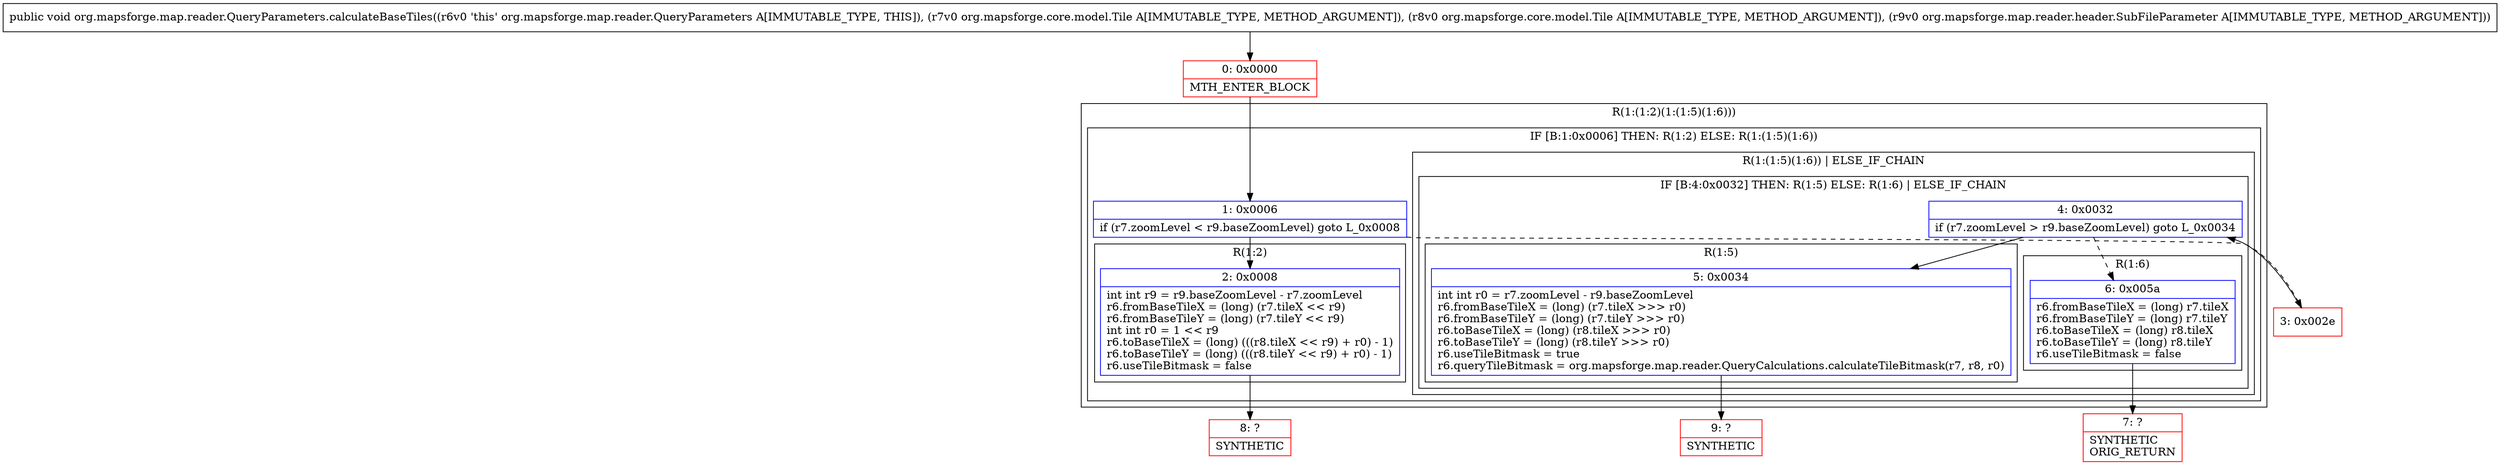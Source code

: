 digraph "CFG fororg.mapsforge.map.reader.QueryParameters.calculateBaseTiles(Lorg\/mapsforge\/core\/model\/Tile;Lorg\/mapsforge\/core\/model\/Tile;Lorg\/mapsforge\/map\/reader\/header\/SubFileParameter;)V" {
subgraph cluster_Region_576276287 {
label = "R(1:(1:2)(1:(1:5)(1:6)))";
node [shape=record,color=blue];
subgraph cluster_IfRegion_1324843808 {
label = "IF [B:1:0x0006] THEN: R(1:2) ELSE: R(1:(1:5)(1:6))";
node [shape=record,color=blue];
Node_1 [shape=record,label="{1\:\ 0x0006|if (r7.zoomLevel \< r9.baseZoomLevel) goto L_0x0008\l}"];
subgraph cluster_Region_2114636736 {
label = "R(1:2)";
node [shape=record,color=blue];
Node_2 [shape=record,label="{2\:\ 0x0008|int int r9 = r9.baseZoomLevel \- r7.zoomLevel\lr6.fromBaseTileX = (long) (r7.tileX \<\< r9)\lr6.fromBaseTileY = (long) (r7.tileY \<\< r9)\lint int r0 = 1 \<\< r9\lr6.toBaseTileX = (long) (((r8.tileX \<\< r9) + r0) \- 1)\lr6.toBaseTileY = (long) (((r8.tileY \<\< r9) + r0) \- 1)\lr6.useTileBitmask = false\l}"];
}
subgraph cluster_Region_1320694855 {
label = "R(1:(1:5)(1:6)) | ELSE_IF_CHAIN\l";
node [shape=record,color=blue];
subgraph cluster_IfRegion_1989753661 {
label = "IF [B:4:0x0032] THEN: R(1:5) ELSE: R(1:6) | ELSE_IF_CHAIN\l";
node [shape=record,color=blue];
Node_4 [shape=record,label="{4\:\ 0x0032|if (r7.zoomLevel \> r9.baseZoomLevel) goto L_0x0034\l}"];
subgraph cluster_Region_323367444 {
label = "R(1:5)";
node [shape=record,color=blue];
Node_5 [shape=record,label="{5\:\ 0x0034|int int r0 = r7.zoomLevel \- r9.baseZoomLevel\lr6.fromBaseTileX = (long) (r7.tileX \>\>\> r0)\lr6.fromBaseTileY = (long) (r7.tileY \>\>\> r0)\lr6.toBaseTileX = (long) (r8.tileX \>\>\> r0)\lr6.toBaseTileY = (long) (r8.tileY \>\>\> r0)\lr6.useTileBitmask = true\lr6.queryTileBitmask = org.mapsforge.map.reader.QueryCalculations.calculateTileBitmask(r7, r8, r0)\l}"];
}
subgraph cluster_Region_504494702 {
label = "R(1:6)";
node [shape=record,color=blue];
Node_6 [shape=record,label="{6\:\ 0x005a|r6.fromBaseTileX = (long) r7.tileX\lr6.fromBaseTileY = (long) r7.tileY\lr6.toBaseTileX = (long) r8.tileX\lr6.toBaseTileY = (long) r8.tileY\lr6.useTileBitmask = false\l}"];
}
}
}
}
}
Node_0 [shape=record,color=red,label="{0\:\ 0x0000|MTH_ENTER_BLOCK\l}"];
Node_3 [shape=record,color=red,label="{3\:\ 0x002e}"];
Node_7 [shape=record,color=red,label="{7\:\ ?|SYNTHETIC\lORIG_RETURN\l}"];
Node_8 [shape=record,color=red,label="{8\:\ ?|SYNTHETIC\l}"];
Node_9 [shape=record,color=red,label="{9\:\ ?|SYNTHETIC\l}"];
MethodNode[shape=record,label="{public void org.mapsforge.map.reader.QueryParameters.calculateBaseTiles((r6v0 'this' org.mapsforge.map.reader.QueryParameters A[IMMUTABLE_TYPE, THIS]), (r7v0 org.mapsforge.core.model.Tile A[IMMUTABLE_TYPE, METHOD_ARGUMENT]), (r8v0 org.mapsforge.core.model.Tile A[IMMUTABLE_TYPE, METHOD_ARGUMENT]), (r9v0 org.mapsforge.map.reader.header.SubFileParameter A[IMMUTABLE_TYPE, METHOD_ARGUMENT])) }"];
MethodNode -> Node_0;
Node_1 -> Node_2;
Node_1 -> Node_3[style=dashed];
Node_2 -> Node_8;
Node_4 -> Node_5;
Node_4 -> Node_6[style=dashed];
Node_5 -> Node_9;
Node_6 -> Node_7;
Node_0 -> Node_1;
Node_3 -> Node_4;
}

